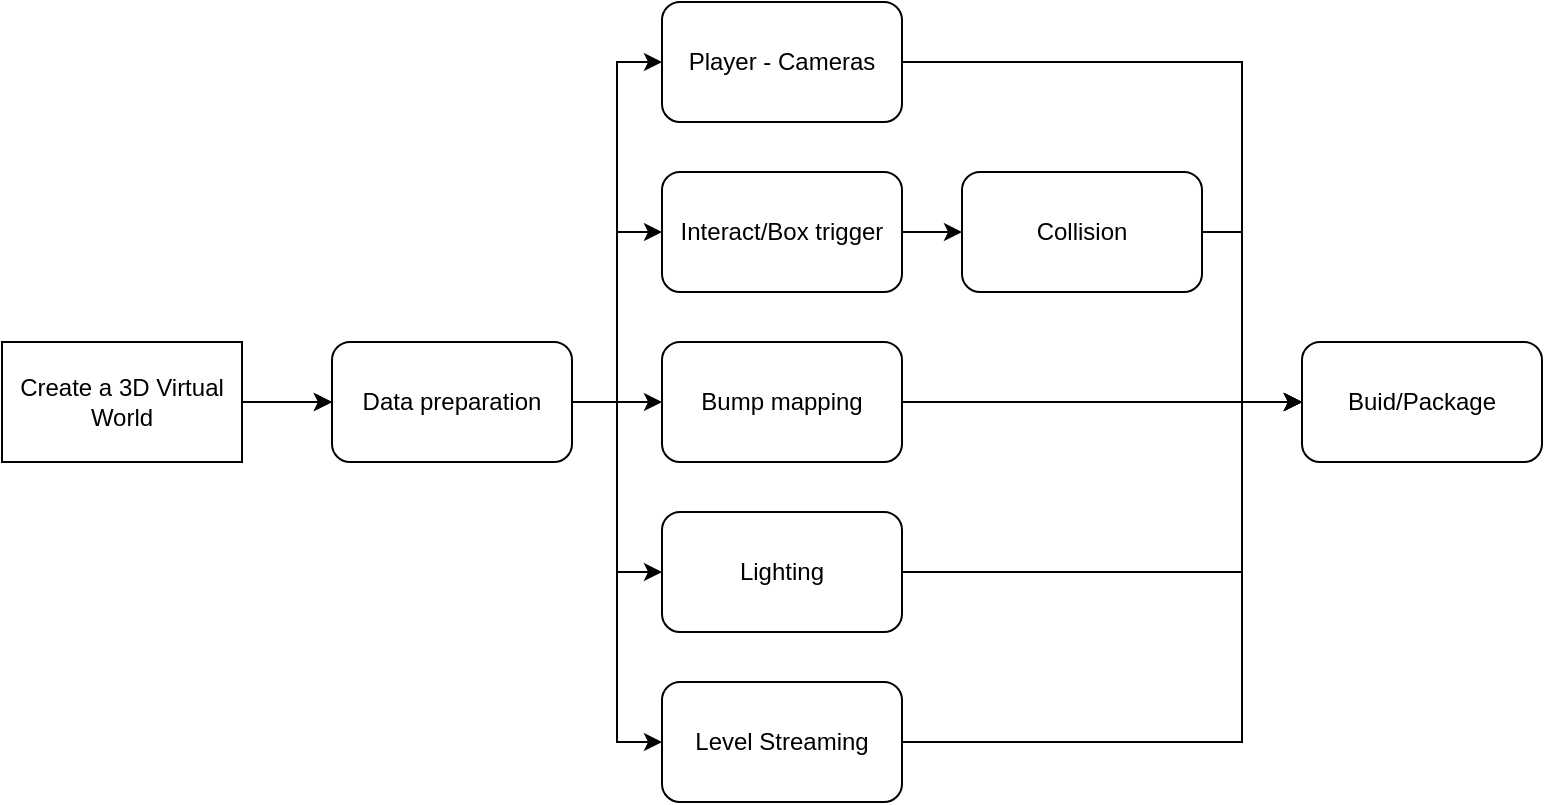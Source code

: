 <mxfile version="12.0.2" type="device" pages="1"><diagram id="UV6hv3ju-ZzbOG_wPzxo" name="Page-1"><mxGraphModel dx="1773" dy="542" grid="1" gridSize="10" guides="1" tooltips="1" connect="1" arrows="1" fold="1" page="1" pageScale="1" pageWidth="827" pageHeight="1169" math="0" shadow="0"><root><mxCell id="0"/><mxCell id="1" parent="0"/><mxCell id="wUTVBIKPyJiAmK40nlDl-11" style="edgeStyle=orthogonalEdgeStyle;rounded=0;orthogonalLoop=1;jettySize=auto;html=1;exitX=1;exitY=0.5;exitDx=0;exitDy=0;entryX=0;entryY=0.5;entryDx=0;entryDy=0;" edge="1" parent="1" source="wUTVBIKPyJiAmK40nlDl-1" target="wUTVBIKPyJiAmK40nlDl-2"><mxGeometry relative="1" as="geometry"/></mxCell><mxCell id="wUTVBIKPyJiAmK40nlDl-1" value="Create a 3D Virtual World" style="rounded=0;whiteSpace=wrap;html=1;" vertex="1" parent="1"><mxGeometry x="-170" y="370" width="120" height="60" as="geometry"/></mxCell><mxCell id="wUTVBIKPyJiAmK40nlDl-28" style="edgeStyle=orthogonalEdgeStyle;rounded=0;orthogonalLoop=1;jettySize=auto;html=1;exitX=1;exitY=0.5;exitDx=0;exitDy=0;entryX=0;entryY=0.5;entryDx=0;entryDy=0;" edge="1" parent="1" source="wUTVBIKPyJiAmK40nlDl-3" target="wUTVBIKPyJiAmK40nlDl-27"><mxGeometry relative="1" as="geometry"><Array as="points"><mxPoint x="450" y="230"/><mxPoint x="450" y="400"/></Array></mxGeometry></mxCell><mxCell id="wUTVBIKPyJiAmK40nlDl-3" value="Player - Cameras" style="rounded=1;whiteSpace=wrap;html=1;" vertex="1" parent="1"><mxGeometry x="160" y="200" width="120" height="60" as="geometry"/></mxCell><mxCell id="wUTVBIKPyJiAmK40nlDl-31" style="edgeStyle=orthogonalEdgeStyle;rounded=0;orthogonalLoop=1;jettySize=auto;html=1;exitX=1;exitY=0.5;exitDx=0;exitDy=0;entryX=0;entryY=0.5;entryDx=0;entryDy=0;" edge="1" parent="1" source="wUTVBIKPyJiAmK40nlDl-6" target="wUTVBIKPyJiAmK40nlDl-27"><mxGeometry relative="1" as="geometry"><Array as="points"><mxPoint x="450" y="315"/><mxPoint x="450" y="400"/></Array></mxGeometry></mxCell><mxCell id="wUTVBIKPyJiAmK40nlDl-6" value="Collision" style="rounded=1;whiteSpace=wrap;html=1;" vertex="1" parent="1"><mxGeometry x="310" y="285" width="120" height="60" as="geometry"/></mxCell><mxCell id="wUTVBIKPyJiAmK40nlDl-16" value="" style="edgeStyle=orthogonalEdgeStyle;rounded=0;orthogonalLoop=1;jettySize=auto;html=1;" edge="1" parent="1" source="wUTVBIKPyJiAmK40nlDl-7" target="wUTVBIKPyJiAmK40nlDl-6"><mxGeometry relative="1" as="geometry"/></mxCell><mxCell id="wUTVBIKPyJiAmK40nlDl-7" value="Interact/Box trigger" style="rounded=1;whiteSpace=wrap;html=1;" vertex="1" parent="1"><mxGeometry x="160" y="285" width="120" height="60" as="geometry"/></mxCell><mxCell id="wUTVBIKPyJiAmK40nlDl-32" style="edgeStyle=orthogonalEdgeStyle;rounded=0;orthogonalLoop=1;jettySize=auto;html=1;exitX=1;exitY=0.5;exitDx=0;exitDy=0;entryX=0;entryY=0.5;entryDx=0;entryDy=0;" edge="1" parent="1" source="wUTVBIKPyJiAmK40nlDl-8" target="wUTVBIKPyJiAmK40nlDl-27"><mxGeometry relative="1" as="geometry"/></mxCell><mxCell id="wUTVBIKPyJiAmK40nlDl-8" value="Bump mapping" style="rounded=1;whiteSpace=wrap;html=1;" vertex="1" parent="1"><mxGeometry x="160" y="370" width="120" height="60" as="geometry"/></mxCell><mxCell id="wUTVBIKPyJiAmK40nlDl-33" style="edgeStyle=orthogonalEdgeStyle;rounded=0;orthogonalLoop=1;jettySize=auto;html=1;exitX=1;exitY=0.5;exitDx=0;exitDy=0;entryX=0;entryY=0.5;entryDx=0;entryDy=0;" edge="1" parent="1" source="wUTVBIKPyJiAmK40nlDl-9" target="wUTVBIKPyJiAmK40nlDl-27"><mxGeometry relative="1" as="geometry"><Array as="points"><mxPoint x="450" y="485"/><mxPoint x="450" y="400"/></Array></mxGeometry></mxCell><mxCell id="wUTVBIKPyJiAmK40nlDl-9" value="Lighting" style="rounded=1;whiteSpace=wrap;html=1;" vertex="1" parent="1"><mxGeometry x="160" y="455" width="120" height="60" as="geometry"/></mxCell><mxCell id="wUTVBIKPyJiAmK40nlDl-20" style="edgeStyle=orthogonalEdgeStyle;rounded=0;orthogonalLoop=1;jettySize=auto;html=1;exitX=1;exitY=0.5;exitDx=0;exitDy=0;entryX=0;entryY=0.5;entryDx=0;entryDy=0;" edge="1" parent="1" source="wUTVBIKPyJiAmK40nlDl-2" target="wUTVBIKPyJiAmK40nlDl-3"><mxGeometry relative="1" as="geometry"/></mxCell><mxCell id="wUTVBIKPyJiAmK40nlDl-21" style="edgeStyle=orthogonalEdgeStyle;rounded=0;orthogonalLoop=1;jettySize=auto;html=1;exitX=1;exitY=0.5;exitDx=0;exitDy=0;entryX=0;entryY=0.5;entryDx=0;entryDy=0;" edge="1" parent="1" source="wUTVBIKPyJiAmK40nlDl-2" target="wUTVBIKPyJiAmK40nlDl-8"><mxGeometry relative="1" as="geometry"/></mxCell><mxCell id="wUTVBIKPyJiAmK40nlDl-22" style="edgeStyle=orthogonalEdgeStyle;rounded=0;orthogonalLoop=1;jettySize=auto;html=1;exitX=1;exitY=0.5;exitDx=0;exitDy=0;entryX=0;entryY=0.5;entryDx=0;entryDy=0;" edge="1" parent="1" source="wUTVBIKPyJiAmK40nlDl-2" target="wUTVBIKPyJiAmK40nlDl-9"><mxGeometry relative="1" as="geometry"/></mxCell><mxCell id="wUTVBIKPyJiAmK40nlDl-24" style="edgeStyle=orthogonalEdgeStyle;rounded=0;orthogonalLoop=1;jettySize=auto;html=1;exitX=1;exitY=0.5;exitDx=0;exitDy=0;entryX=0;entryY=0.5;entryDx=0;entryDy=0;" edge="1" parent="1" source="wUTVBIKPyJiAmK40nlDl-2" target="wUTVBIKPyJiAmK40nlDl-23"><mxGeometry relative="1" as="geometry"/></mxCell><mxCell id="wUTVBIKPyJiAmK40nlDl-25" style="edgeStyle=orthogonalEdgeStyle;rounded=0;orthogonalLoop=1;jettySize=auto;html=1;exitX=1;exitY=0.5;exitDx=0;exitDy=0;entryX=0;entryY=0.5;entryDx=0;entryDy=0;" edge="1" parent="1" source="wUTVBIKPyJiAmK40nlDl-2" target="wUTVBIKPyJiAmK40nlDl-7"><mxGeometry relative="1" as="geometry"/></mxCell><mxCell id="wUTVBIKPyJiAmK40nlDl-2" value="Data preparation" style="rounded=1;whiteSpace=wrap;html=1;" vertex="1" parent="1"><mxGeometry x="-5" y="370" width="120" height="60" as="geometry"/></mxCell><mxCell id="wUTVBIKPyJiAmK40nlDl-17" style="edgeStyle=orthogonalEdgeStyle;rounded=0;orthogonalLoop=1;jettySize=auto;html=1;exitX=1;exitY=0.5;exitDx=0;exitDy=0;entryX=0;entryY=0.5;entryDx=0;entryDy=0;" edge="1" parent="1" source="wUTVBIKPyJiAmK40nlDl-1" target="wUTVBIKPyJiAmK40nlDl-2"><mxGeometry relative="1" as="geometry"><mxPoint x="-20" y="330" as="sourcePoint"/><mxPoint x="280" y="500" as="targetPoint"/></mxGeometry></mxCell><mxCell id="wUTVBIKPyJiAmK40nlDl-34" style="edgeStyle=orthogonalEdgeStyle;rounded=0;orthogonalLoop=1;jettySize=auto;html=1;exitX=1;exitY=0.5;exitDx=0;exitDy=0;entryX=0;entryY=0.5;entryDx=0;entryDy=0;" edge="1" parent="1" source="wUTVBIKPyJiAmK40nlDl-23" target="wUTVBIKPyJiAmK40nlDl-27"><mxGeometry relative="1" as="geometry"><Array as="points"><mxPoint x="450" y="570"/><mxPoint x="450" y="400"/></Array></mxGeometry></mxCell><mxCell id="wUTVBIKPyJiAmK40nlDl-23" value="Level Streaming" style="rounded=1;whiteSpace=wrap;html=1;" vertex="1" parent="1"><mxGeometry x="160" y="540" width="120" height="60" as="geometry"/></mxCell><mxCell id="wUTVBIKPyJiAmK40nlDl-27" value="Buid/Package" style="rounded=1;whiteSpace=wrap;html=1;" vertex="1" parent="1"><mxGeometry x="480" y="370" width="120" height="60" as="geometry"/></mxCell></root></mxGraphModel></diagram></mxfile>